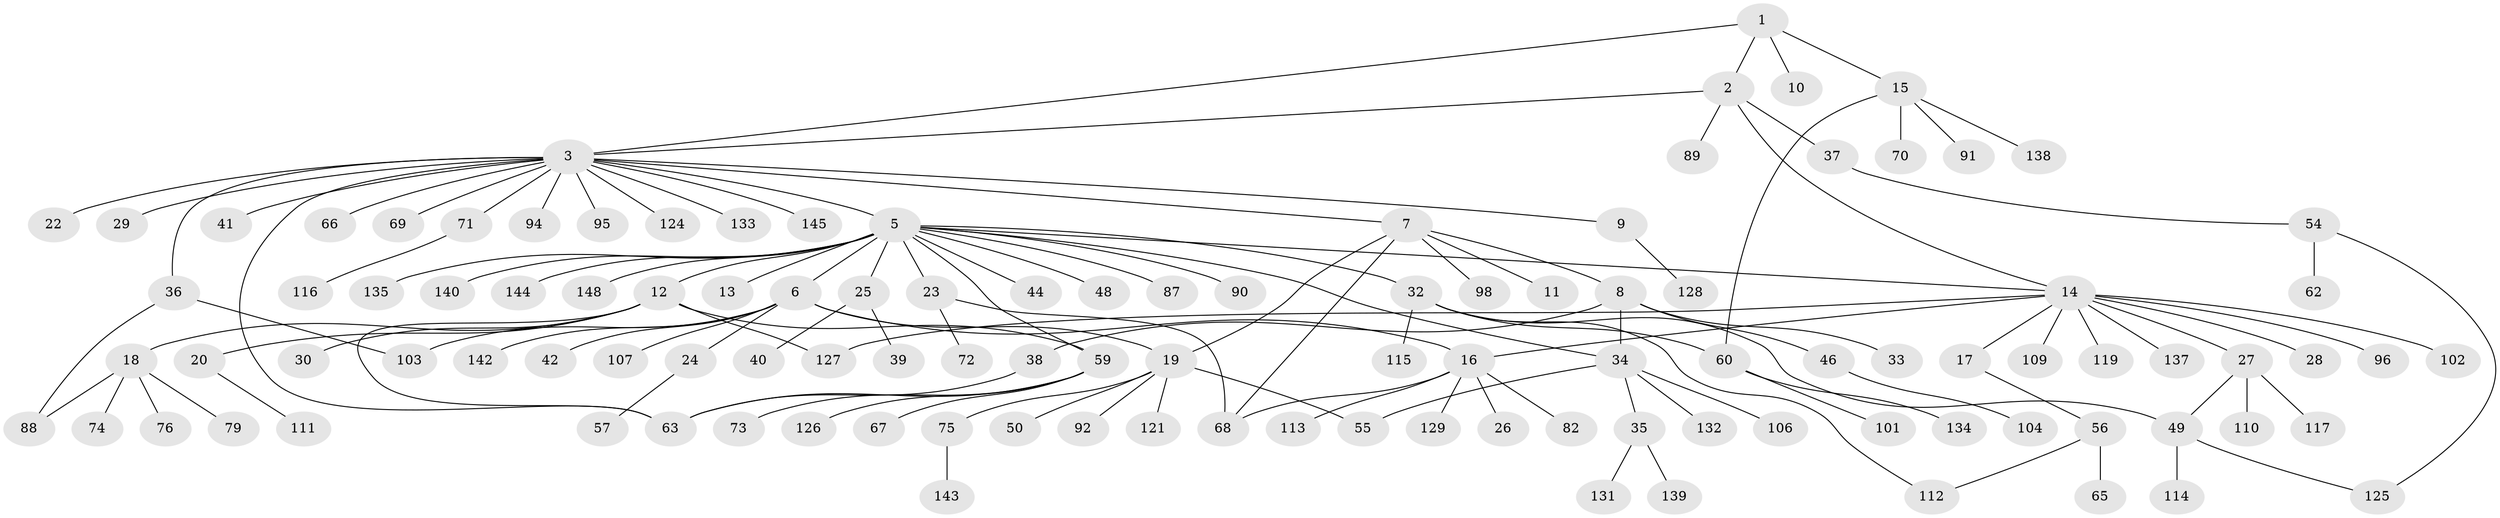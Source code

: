 // original degree distribution, {5: 0.026845637583892617, 3: 0.08053691275167785, 17: 0.013422818791946308, 8: 0.020134228187919462, 7: 0.026845637583892617, 1: 0.5838926174496645, 4: 0.06040268456375839, 2: 0.16778523489932887, 6: 0.013422818791946308, 9: 0.006711409395973154}
// Generated by graph-tools (version 1.1) at 2025/11/02/27/25 16:11:16]
// undirected, 113 vertices, 131 edges
graph export_dot {
graph [start="1"]
  node [color=gray90,style=filled];
  1 [super="+130"];
  2;
  3 [super="+4"];
  5 [super="+93"];
  6;
  7 [super="+47"];
  8 [super="+21"];
  9 [super="+81"];
  10;
  11;
  12 [super="+97"];
  13;
  14 [super="+85"];
  15 [super="+45"];
  16 [super="+61"];
  17;
  18 [super="+53"];
  19 [super="+31"];
  20;
  22;
  23 [super="+43"];
  24 [super="+80"];
  25 [super="+149"];
  26;
  27 [super="+105"];
  28;
  29 [super="+86"];
  30;
  32 [super="+123"];
  33;
  34 [super="+58"];
  35 [super="+51"];
  36;
  37;
  38 [super="+120"];
  39;
  40;
  41 [super="+52"];
  42;
  44;
  46 [super="+64"];
  48 [super="+99"];
  49 [super="+122"];
  50;
  54 [super="+147"];
  55 [super="+84"];
  56;
  57;
  59 [super="+100"];
  60 [super="+83"];
  62;
  63 [super="+141"];
  65;
  66 [super="+77"];
  67;
  68 [super="+146"];
  69 [super="+78"];
  70;
  71;
  72;
  73;
  74;
  75 [super="+108"];
  76;
  79;
  82;
  87;
  88;
  89;
  90;
  91;
  92;
  94;
  95;
  96;
  98;
  101 [super="+118"];
  102;
  103;
  104;
  106;
  107;
  109;
  110;
  111;
  112;
  113;
  114;
  115;
  116;
  117;
  119;
  121;
  124;
  125 [super="+136"];
  126;
  127;
  128;
  129;
  131;
  132;
  133;
  134;
  135;
  137;
  138;
  139;
  140;
  142;
  143;
  144;
  145;
  148;
  1 -- 2;
  1 -- 10;
  1 -- 15;
  1 -- 3;
  2 -- 3;
  2 -- 14;
  2 -- 37;
  2 -- 89;
  3 -- 71;
  3 -- 66;
  3 -- 5;
  3 -- 69;
  3 -- 7;
  3 -- 133;
  3 -- 9;
  3 -- 145;
  3 -- 22;
  3 -- 29;
  3 -- 94;
  3 -- 95;
  3 -- 36;
  3 -- 41;
  3 -- 124;
  3 -- 63;
  5 -- 6;
  5 -- 12;
  5 -- 13;
  5 -- 23;
  5 -- 25;
  5 -- 32;
  5 -- 44;
  5 -- 48;
  5 -- 59;
  5 -- 87;
  5 -- 90;
  5 -- 140;
  5 -- 144;
  5 -- 148;
  5 -- 14;
  5 -- 34;
  5 -- 135;
  6 -- 16;
  6 -- 19;
  6 -- 24;
  6 -- 42;
  6 -- 103;
  6 -- 107;
  6 -- 142;
  7 -- 8;
  7 -- 11;
  7 -- 19;
  7 -- 68;
  7 -- 98;
  8 -- 33;
  8 -- 38;
  8 -- 34;
  8 -- 46;
  9 -- 128;
  12 -- 18;
  12 -- 20;
  12 -- 30;
  12 -- 59;
  12 -- 127;
  12 -- 63;
  14 -- 16;
  14 -- 17;
  14 -- 27;
  14 -- 28;
  14 -- 96;
  14 -- 109;
  14 -- 102;
  14 -- 119;
  14 -- 137;
  14 -- 127;
  15 -- 70;
  15 -- 138;
  15 -- 91;
  15 -- 60;
  16 -- 26;
  16 -- 68;
  16 -- 82;
  16 -- 113;
  16 -- 129;
  17 -- 56;
  18 -- 74;
  18 -- 76;
  18 -- 79;
  18 -- 88;
  19 -- 50;
  19 -- 55;
  19 -- 75 [weight=2];
  19 -- 92;
  19 -- 121;
  20 -- 111;
  23 -- 68;
  23 -- 72;
  24 -- 57;
  25 -- 39;
  25 -- 40;
  27 -- 49;
  27 -- 110;
  27 -- 117;
  32 -- 112;
  32 -- 115;
  32 -- 49;
  32 -- 60;
  34 -- 35;
  34 -- 106;
  34 -- 132;
  34 -- 55;
  35 -- 131;
  35 -- 139;
  36 -- 88;
  36 -- 103;
  37 -- 54;
  38 -- 63;
  46 -- 104;
  49 -- 114;
  49 -- 125;
  54 -- 62;
  54 -- 125;
  56 -- 65;
  56 -- 112;
  59 -- 63;
  59 -- 67;
  59 -- 73;
  59 -- 126;
  60 -- 101;
  60 -- 134;
  71 -- 116;
  75 -- 143;
}
